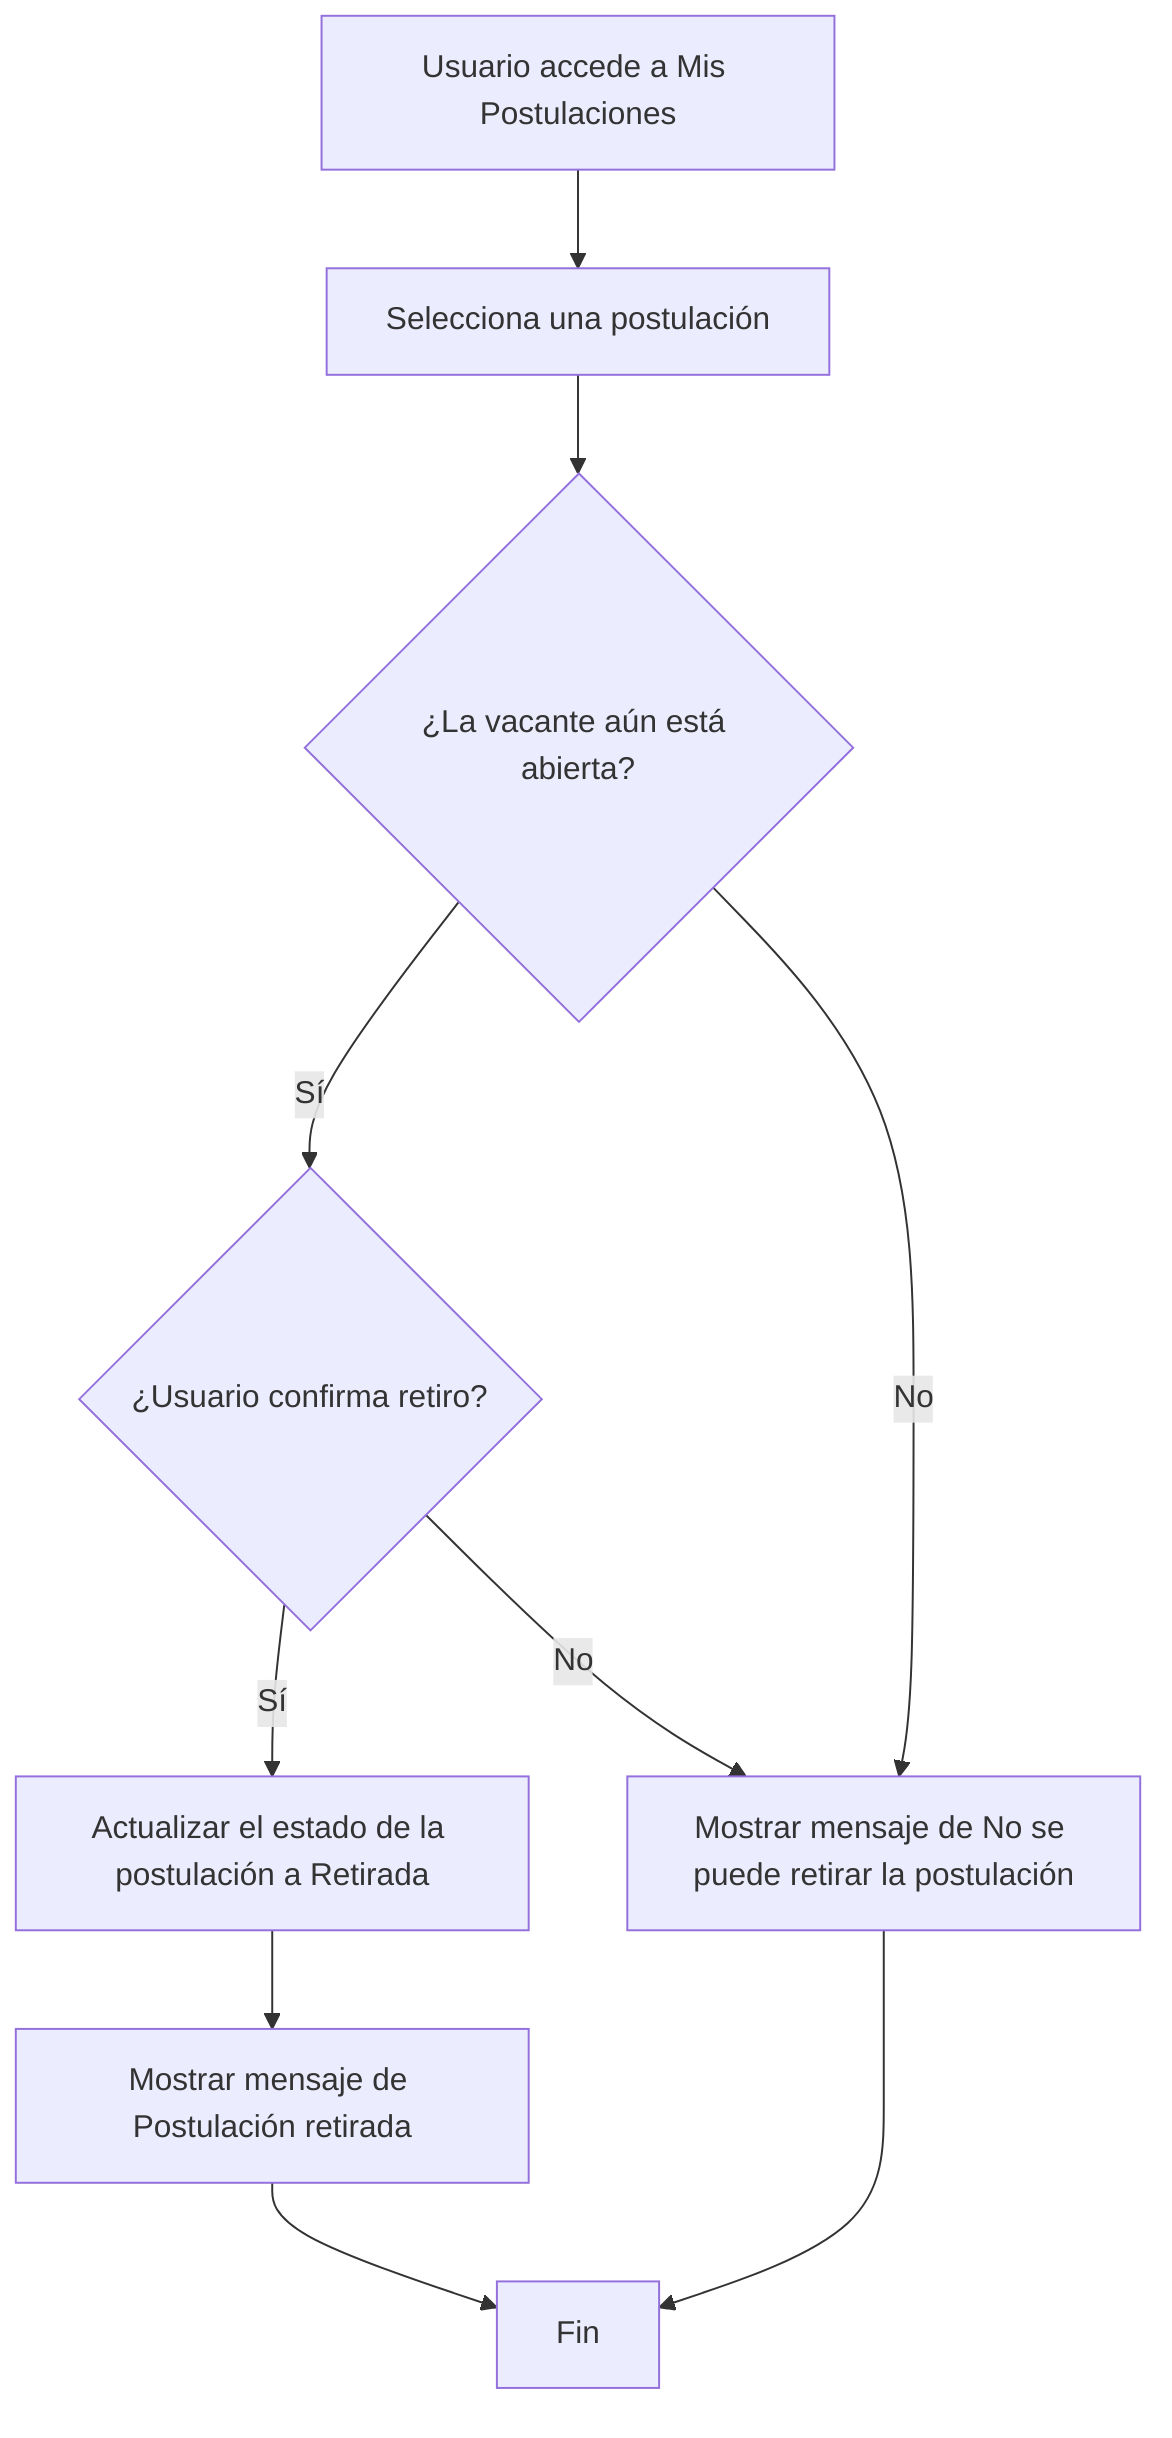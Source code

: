 graph TD
    A[Usuario accede a Mis Postulaciones] --> B[Selecciona una postulación];
    B --> C{¿La vacante aún está abierta?};
    C -- Sí --> D{¿Usuario confirma retiro?};
    D -- Sí --> E[Actualizar el estado de la postulación a Retirada];
    E --> F[Mostrar mensaje de Postulación retirada];
    D -- No --> G[Mostrar mensaje de No se puede retirar la postulación];
    C -- No --> G;
    F --> H[Fin];
    G --> H;



%%     %% Comentarios 

%%     I.4.1 Seleccionar CV para Postulación: Muestra el proceso de elegir un CV antes de postularse.
%% I.4.2 Enviar Carta de Presentación: Detalla la opción de adjuntar o escribir una carta de presentación.
%% I.4.3 Registrar Fecha y Hora de Postulación: Describe el registro de la postulación en el sistema.
%% I.4.4 Enviar Notificación de Postulación: Ilustra el envío de correos de confirmación tanto al interesado como al reclutador.
%% I.4.5 Ver Estado de Postulaciones: Muestra cómo el usuario puede consultar el estado de sus postulaciones.
%% I.4.7 Retirar una Postulación: Detalla el proceso para que un usuario retire una postulación si la vacante aún está abierta.